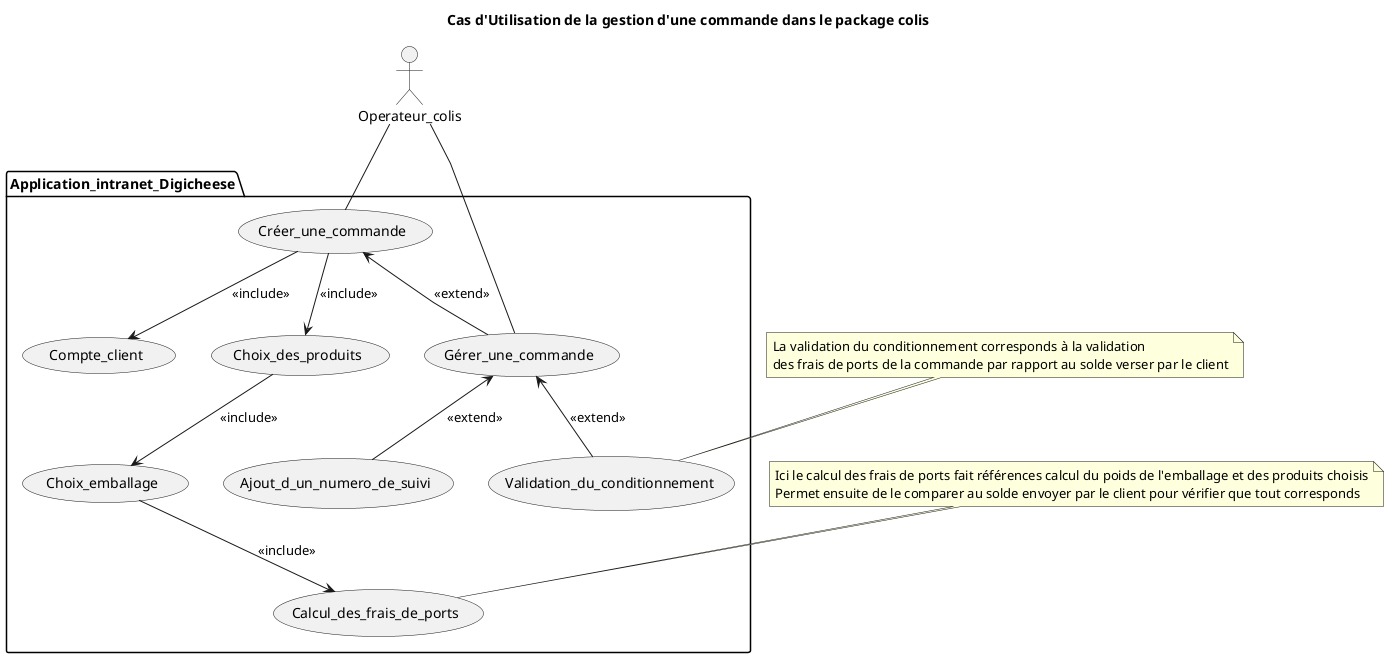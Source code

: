 @startuml Cas_utilisation_colis
'left to right direction
skinparam linetype polyline

actor Operateur_colis

package Application_intranet_Digicheese {
    usecase Compte_client

    usecase Créer_une_commande
    usecase Gérer_une_commande

    usecase Choix_des_produits
    usecase Choix_emballage

    usecase Calcul_des_frais_de_ports
    usecase Validation_du_conditionnement

    usecase Ajout_d_un_numero_de_suivi
}

Operateur_colis -- Créer_une_commande
Operateur_colis -- Gérer_une_commande


Créer_une_commande --> Compte_client : <<include>>
Créer_une_commande --> Choix_des_produits : <<include>>
Choix_des_produits --> Choix_emballage : <<include>>
Choix_emballage --> Calcul_des_frais_de_ports : <<include>>

Créer_une_commande <-- Gérer_une_commande : <<extend>>

Gérer_une_commande <-- Validation_du_conditionnement : <<extend>>
Gérer_une_commande <-- Ajout_d_un_numero_de_suivi : <<extend>>

note "Ici le calcul des frais de ports fait références calcul du poids de l'emballage et des produits choisis\nPermet ensuite de le comparer au solde envoyer par le client pour vérifier que tout corresponds" as N1
note "La validation du conditionnement corresponds à la validation\ndes frais de ports de la commande par rapport au solde verser par le client" as N2

N1 .. Calcul_des_frais_de_ports
N2 .. Validation_du_conditionnement

title Cas d'Utilisation de la gestion d'une commande dans le package colis
@enduml